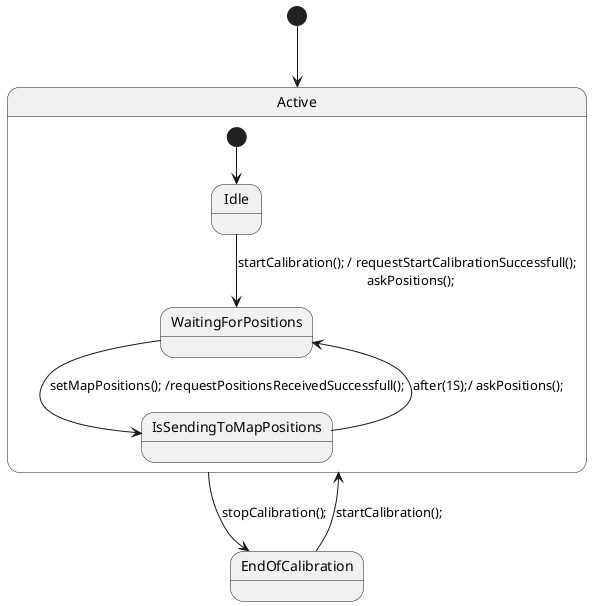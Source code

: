 @startuml
skinparam shadowing false
[*] --> Active
Active --> EndOfCalibration : stopCalibration();
EndOfCalibration --> Active : startCalibration();
state Active{
[*] --> Idle  
Idle --> WaitingForPositions : startCalibration(); / requestStartCalibrationSuccessfull();\n  askPositions(); 
WaitingForPositions --> IsSendingToMapPositions : setMapPositions(); /requestPositionsReceivedSuccessfull();
IsSendingToMapPositions --> WaitingForPositions : after(1S);/ askPositions();
}

@enduml
